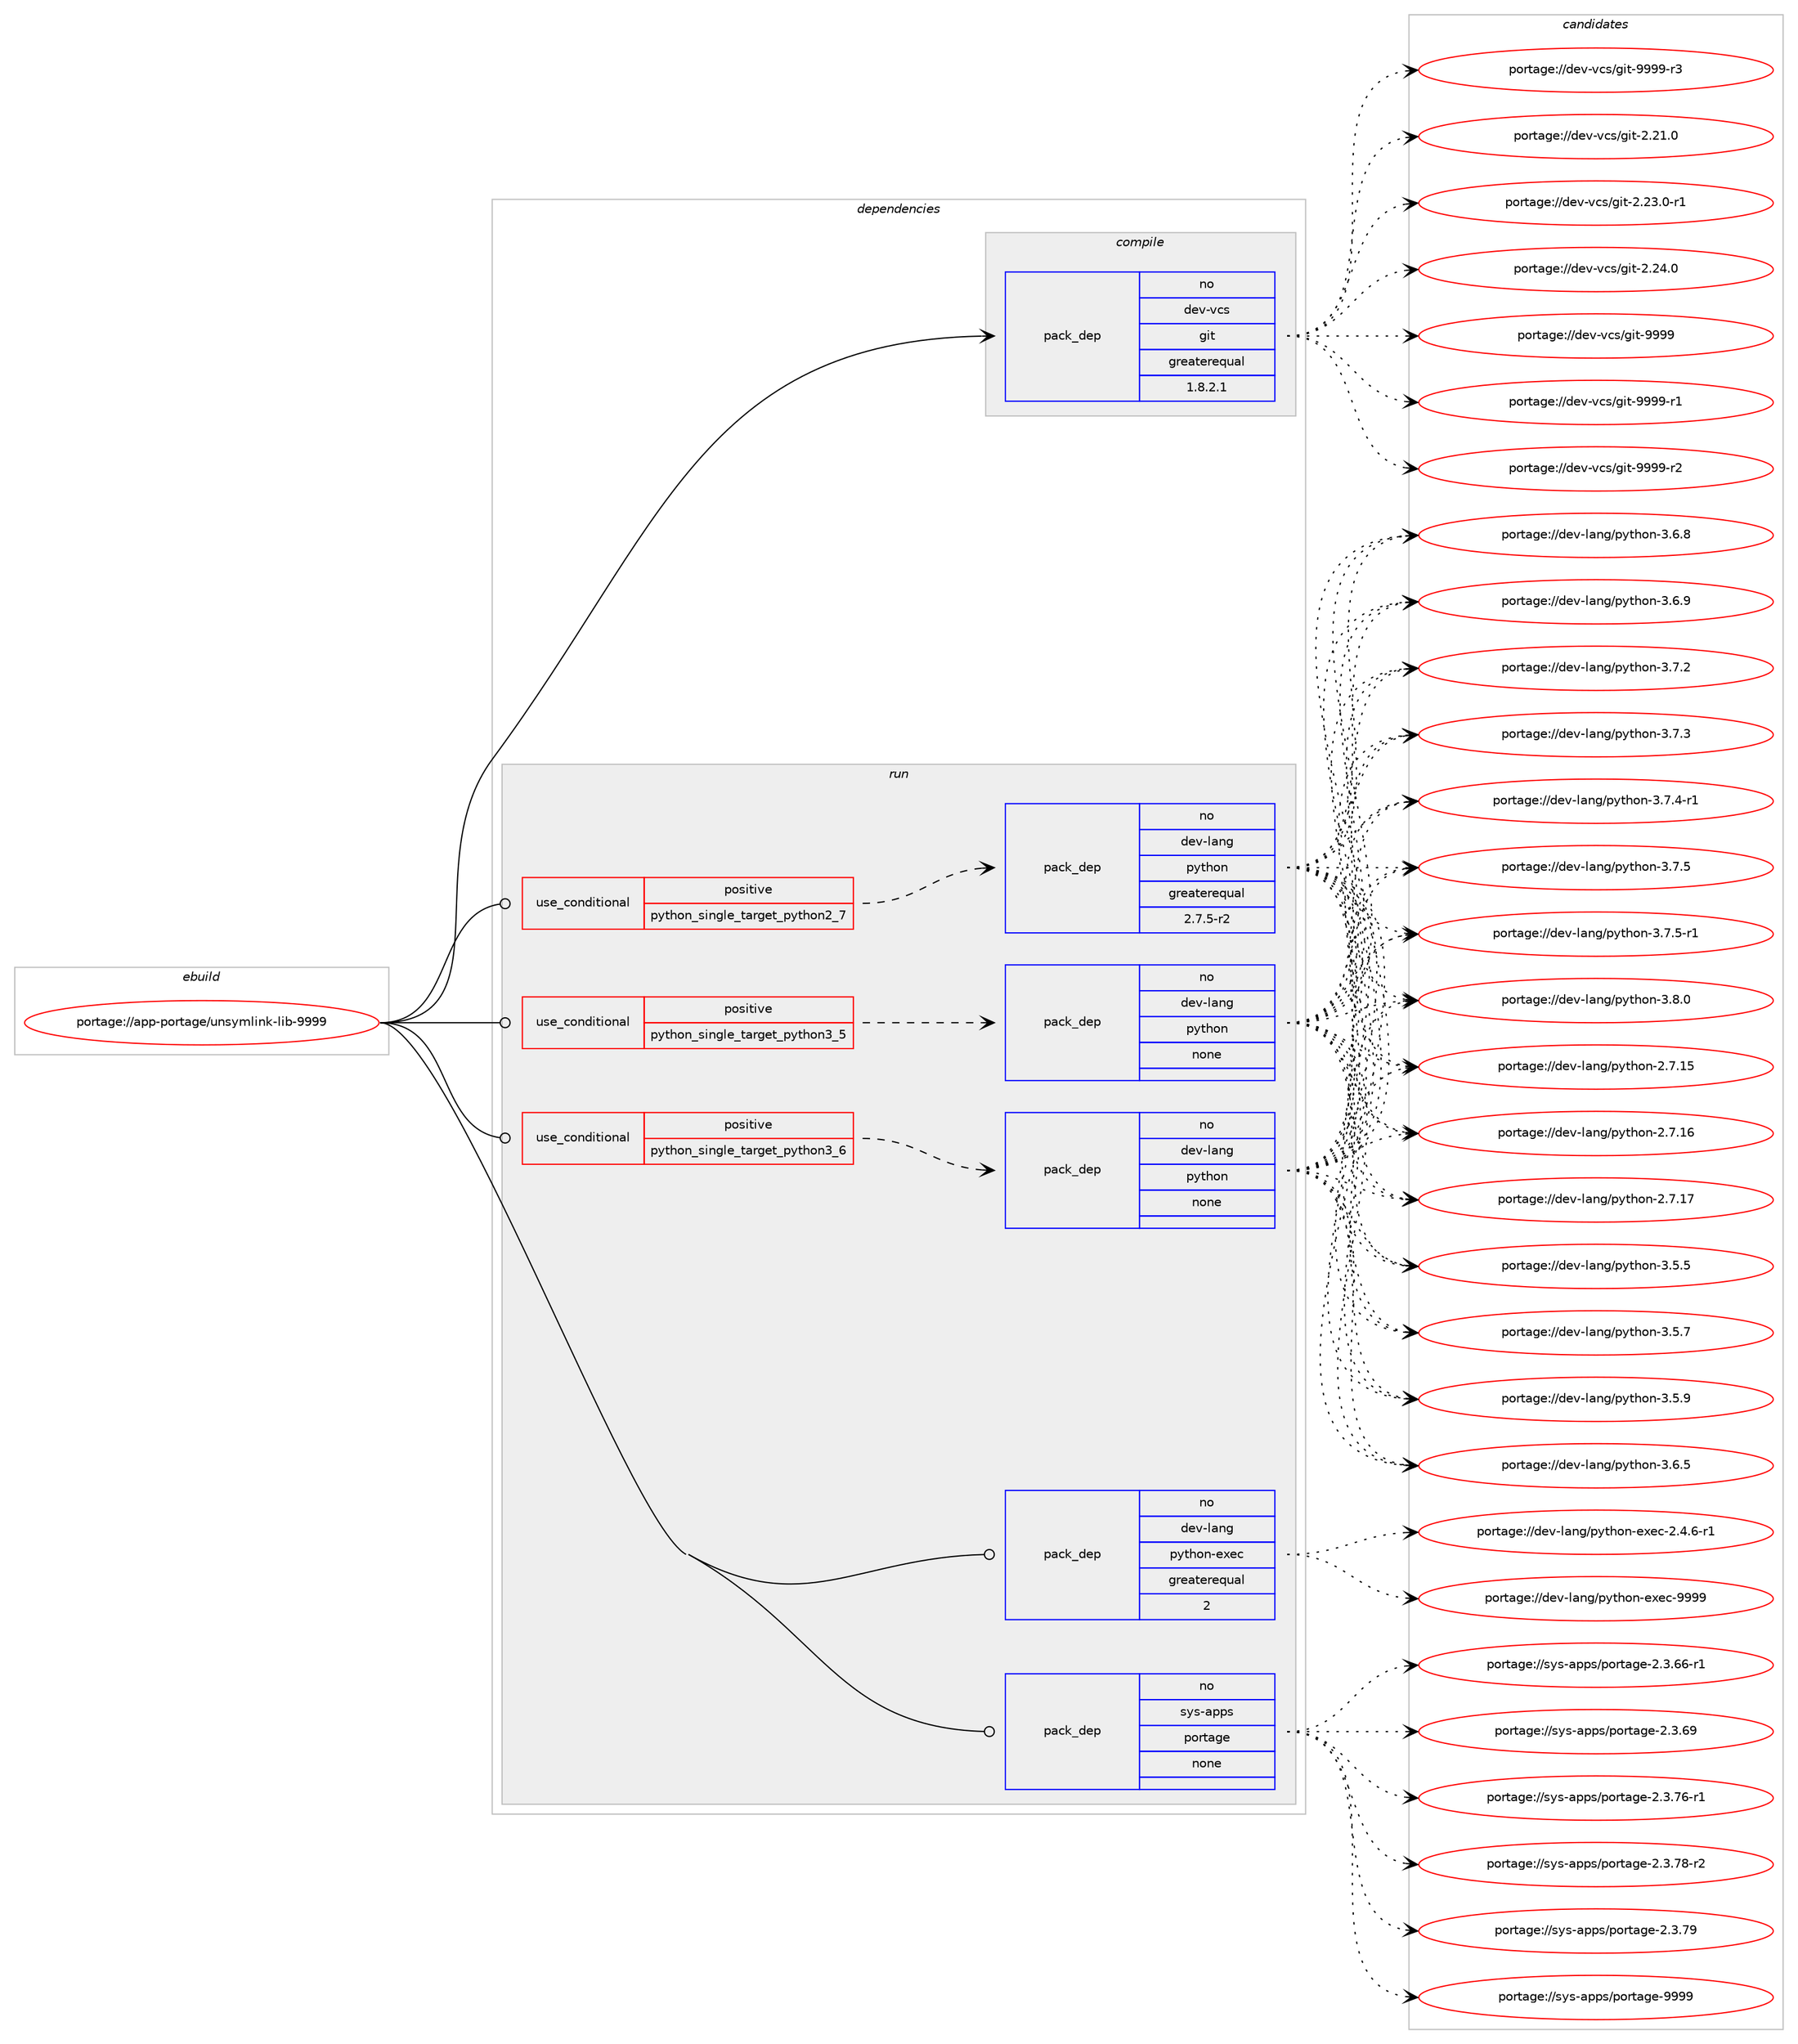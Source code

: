 digraph prolog {

# *************
# Graph options
# *************

newrank=true;
concentrate=true;
compound=true;
graph [rankdir=LR,fontname=Helvetica,fontsize=10,ranksep=1.5];#, ranksep=2.5, nodesep=0.2];
edge  [arrowhead=vee];
node  [fontname=Helvetica,fontsize=10];

# **********
# The ebuild
# **********

subgraph cluster_leftcol {
color=gray;
rank=same;
label=<<i>ebuild</i>>;
id [label="portage://app-portage/unsymlink-lib-9999", color=red, width=4, href="../app-portage/unsymlink-lib-9999.svg"];
}

# ****************
# The dependencies
# ****************

subgraph cluster_midcol {
color=gray;
label=<<i>dependencies</i>>;
subgraph cluster_compile {
fillcolor="#eeeeee";
style=filled;
label=<<i>compile</i>>;
subgraph pack31238 {
dependency42413 [label=<<TABLE BORDER="0" CELLBORDER="1" CELLSPACING="0" CELLPADDING="4" WIDTH="220"><TR><TD ROWSPAN="6" CELLPADDING="30">pack_dep</TD></TR><TR><TD WIDTH="110">no</TD></TR><TR><TD>dev-vcs</TD></TR><TR><TD>git</TD></TR><TR><TD>greaterequal</TD></TR><TR><TD>1.8.2.1</TD></TR></TABLE>>, shape=none, color=blue];
}
id:e -> dependency42413:w [weight=20,style="solid",arrowhead="vee"];
}
subgraph cluster_compileandrun {
fillcolor="#eeeeee";
style=filled;
label=<<i>compile and run</i>>;
}
subgraph cluster_run {
fillcolor="#eeeeee";
style=filled;
label=<<i>run</i>>;
subgraph cond10469 {
dependency42414 [label=<<TABLE BORDER="0" CELLBORDER="1" CELLSPACING="0" CELLPADDING="4"><TR><TD ROWSPAN="3" CELLPADDING="10">use_conditional</TD></TR><TR><TD>positive</TD></TR><TR><TD>python_single_target_python2_7</TD></TR></TABLE>>, shape=none, color=red];
subgraph pack31239 {
dependency42415 [label=<<TABLE BORDER="0" CELLBORDER="1" CELLSPACING="0" CELLPADDING="4" WIDTH="220"><TR><TD ROWSPAN="6" CELLPADDING="30">pack_dep</TD></TR><TR><TD WIDTH="110">no</TD></TR><TR><TD>dev-lang</TD></TR><TR><TD>python</TD></TR><TR><TD>greaterequal</TD></TR><TR><TD>2.7.5-r2</TD></TR></TABLE>>, shape=none, color=blue];
}
dependency42414:e -> dependency42415:w [weight=20,style="dashed",arrowhead="vee"];
}
id:e -> dependency42414:w [weight=20,style="solid",arrowhead="odot"];
subgraph cond10470 {
dependency42416 [label=<<TABLE BORDER="0" CELLBORDER="1" CELLSPACING="0" CELLPADDING="4"><TR><TD ROWSPAN="3" CELLPADDING="10">use_conditional</TD></TR><TR><TD>positive</TD></TR><TR><TD>python_single_target_python3_5</TD></TR></TABLE>>, shape=none, color=red];
subgraph pack31240 {
dependency42417 [label=<<TABLE BORDER="0" CELLBORDER="1" CELLSPACING="0" CELLPADDING="4" WIDTH="220"><TR><TD ROWSPAN="6" CELLPADDING="30">pack_dep</TD></TR><TR><TD WIDTH="110">no</TD></TR><TR><TD>dev-lang</TD></TR><TR><TD>python</TD></TR><TR><TD>none</TD></TR><TR><TD></TD></TR></TABLE>>, shape=none, color=blue];
}
dependency42416:e -> dependency42417:w [weight=20,style="dashed",arrowhead="vee"];
}
id:e -> dependency42416:w [weight=20,style="solid",arrowhead="odot"];
subgraph cond10471 {
dependency42418 [label=<<TABLE BORDER="0" CELLBORDER="1" CELLSPACING="0" CELLPADDING="4"><TR><TD ROWSPAN="3" CELLPADDING="10">use_conditional</TD></TR><TR><TD>positive</TD></TR><TR><TD>python_single_target_python3_6</TD></TR></TABLE>>, shape=none, color=red];
subgraph pack31241 {
dependency42419 [label=<<TABLE BORDER="0" CELLBORDER="1" CELLSPACING="0" CELLPADDING="4" WIDTH="220"><TR><TD ROWSPAN="6" CELLPADDING="30">pack_dep</TD></TR><TR><TD WIDTH="110">no</TD></TR><TR><TD>dev-lang</TD></TR><TR><TD>python</TD></TR><TR><TD>none</TD></TR><TR><TD></TD></TR></TABLE>>, shape=none, color=blue];
}
dependency42418:e -> dependency42419:w [weight=20,style="dashed",arrowhead="vee"];
}
id:e -> dependency42418:w [weight=20,style="solid",arrowhead="odot"];
subgraph pack31242 {
dependency42420 [label=<<TABLE BORDER="0" CELLBORDER="1" CELLSPACING="0" CELLPADDING="4" WIDTH="220"><TR><TD ROWSPAN="6" CELLPADDING="30">pack_dep</TD></TR><TR><TD WIDTH="110">no</TD></TR><TR><TD>dev-lang</TD></TR><TR><TD>python-exec</TD></TR><TR><TD>greaterequal</TD></TR><TR><TD>2</TD></TR></TABLE>>, shape=none, color=blue];
}
id:e -> dependency42420:w [weight=20,style="solid",arrowhead="odot"];
subgraph pack31243 {
dependency42421 [label=<<TABLE BORDER="0" CELLBORDER="1" CELLSPACING="0" CELLPADDING="4" WIDTH="220"><TR><TD ROWSPAN="6" CELLPADDING="30">pack_dep</TD></TR><TR><TD WIDTH="110">no</TD></TR><TR><TD>sys-apps</TD></TR><TR><TD>portage</TD></TR><TR><TD>none</TD></TR><TR><TD></TD></TR></TABLE>>, shape=none, color=blue];
}
id:e -> dependency42421:w [weight=20,style="solid",arrowhead="odot"];
}
}

# **************
# The candidates
# **************

subgraph cluster_choices {
rank=same;
color=gray;
label=<<i>candidates</i>>;

subgraph choice31238 {
color=black;
nodesep=1;
choiceportage10010111845118991154710310511645504650494648 [label="portage://dev-vcs/git-2.21.0", color=red, width=4,href="../dev-vcs/git-2.21.0.svg"];
choiceportage100101118451189911547103105116455046505146484511449 [label="portage://dev-vcs/git-2.23.0-r1", color=red, width=4,href="../dev-vcs/git-2.23.0-r1.svg"];
choiceportage10010111845118991154710310511645504650524648 [label="portage://dev-vcs/git-2.24.0", color=red, width=4,href="../dev-vcs/git-2.24.0.svg"];
choiceportage1001011184511899115471031051164557575757 [label="portage://dev-vcs/git-9999", color=red, width=4,href="../dev-vcs/git-9999.svg"];
choiceportage10010111845118991154710310511645575757574511449 [label="portage://dev-vcs/git-9999-r1", color=red, width=4,href="../dev-vcs/git-9999-r1.svg"];
choiceportage10010111845118991154710310511645575757574511450 [label="portage://dev-vcs/git-9999-r2", color=red, width=4,href="../dev-vcs/git-9999-r2.svg"];
choiceportage10010111845118991154710310511645575757574511451 [label="portage://dev-vcs/git-9999-r3", color=red, width=4,href="../dev-vcs/git-9999-r3.svg"];
dependency42413:e -> choiceportage10010111845118991154710310511645504650494648:w [style=dotted,weight="100"];
dependency42413:e -> choiceportage100101118451189911547103105116455046505146484511449:w [style=dotted,weight="100"];
dependency42413:e -> choiceportage10010111845118991154710310511645504650524648:w [style=dotted,weight="100"];
dependency42413:e -> choiceportage1001011184511899115471031051164557575757:w [style=dotted,weight="100"];
dependency42413:e -> choiceportage10010111845118991154710310511645575757574511449:w [style=dotted,weight="100"];
dependency42413:e -> choiceportage10010111845118991154710310511645575757574511450:w [style=dotted,weight="100"];
dependency42413:e -> choiceportage10010111845118991154710310511645575757574511451:w [style=dotted,weight="100"];
}
subgraph choice31239 {
color=black;
nodesep=1;
choiceportage10010111845108971101034711212111610411111045504655464953 [label="portage://dev-lang/python-2.7.15", color=red, width=4,href="../dev-lang/python-2.7.15.svg"];
choiceportage10010111845108971101034711212111610411111045504655464954 [label="portage://dev-lang/python-2.7.16", color=red, width=4,href="../dev-lang/python-2.7.16.svg"];
choiceportage10010111845108971101034711212111610411111045504655464955 [label="portage://dev-lang/python-2.7.17", color=red, width=4,href="../dev-lang/python-2.7.17.svg"];
choiceportage100101118451089711010347112121116104111110455146534653 [label="portage://dev-lang/python-3.5.5", color=red, width=4,href="../dev-lang/python-3.5.5.svg"];
choiceportage100101118451089711010347112121116104111110455146534655 [label="portage://dev-lang/python-3.5.7", color=red, width=4,href="../dev-lang/python-3.5.7.svg"];
choiceportage100101118451089711010347112121116104111110455146534657 [label="portage://dev-lang/python-3.5.9", color=red, width=4,href="../dev-lang/python-3.5.9.svg"];
choiceportage100101118451089711010347112121116104111110455146544653 [label="portage://dev-lang/python-3.6.5", color=red, width=4,href="../dev-lang/python-3.6.5.svg"];
choiceportage100101118451089711010347112121116104111110455146544656 [label="portage://dev-lang/python-3.6.8", color=red, width=4,href="../dev-lang/python-3.6.8.svg"];
choiceportage100101118451089711010347112121116104111110455146544657 [label="portage://dev-lang/python-3.6.9", color=red, width=4,href="../dev-lang/python-3.6.9.svg"];
choiceportage100101118451089711010347112121116104111110455146554650 [label="portage://dev-lang/python-3.7.2", color=red, width=4,href="../dev-lang/python-3.7.2.svg"];
choiceportage100101118451089711010347112121116104111110455146554651 [label="portage://dev-lang/python-3.7.3", color=red, width=4,href="../dev-lang/python-3.7.3.svg"];
choiceportage1001011184510897110103471121211161041111104551465546524511449 [label="portage://dev-lang/python-3.7.4-r1", color=red, width=4,href="../dev-lang/python-3.7.4-r1.svg"];
choiceportage100101118451089711010347112121116104111110455146554653 [label="portage://dev-lang/python-3.7.5", color=red, width=4,href="../dev-lang/python-3.7.5.svg"];
choiceportage1001011184510897110103471121211161041111104551465546534511449 [label="portage://dev-lang/python-3.7.5-r1", color=red, width=4,href="../dev-lang/python-3.7.5-r1.svg"];
choiceportage100101118451089711010347112121116104111110455146564648 [label="portage://dev-lang/python-3.8.0", color=red, width=4,href="../dev-lang/python-3.8.0.svg"];
dependency42415:e -> choiceportage10010111845108971101034711212111610411111045504655464953:w [style=dotted,weight="100"];
dependency42415:e -> choiceportage10010111845108971101034711212111610411111045504655464954:w [style=dotted,weight="100"];
dependency42415:e -> choiceportage10010111845108971101034711212111610411111045504655464955:w [style=dotted,weight="100"];
dependency42415:e -> choiceportage100101118451089711010347112121116104111110455146534653:w [style=dotted,weight="100"];
dependency42415:e -> choiceportage100101118451089711010347112121116104111110455146534655:w [style=dotted,weight="100"];
dependency42415:e -> choiceportage100101118451089711010347112121116104111110455146534657:w [style=dotted,weight="100"];
dependency42415:e -> choiceportage100101118451089711010347112121116104111110455146544653:w [style=dotted,weight="100"];
dependency42415:e -> choiceportage100101118451089711010347112121116104111110455146544656:w [style=dotted,weight="100"];
dependency42415:e -> choiceportage100101118451089711010347112121116104111110455146544657:w [style=dotted,weight="100"];
dependency42415:e -> choiceportage100101118451089711010347112121116104111110455146554650:w [style=dotted,weight="100"];
dependency42415:e -> choiceportage100101118451089711010347112121116104111110455146554651:w [style=dotted,weight="100"];
dependency42415:e -> choiceportage1001011184510897110103471121211161041111104551465546524511449:w [style=dotted,weight="100"];
dependency42415:e -> choiceportage100101118451089711010347112121116104111110455146554653:w [style=dotted,weight="100"];
dependency42415:e -> choiceportage1001011184510897110103471121211161041111104551465546534511449:w [style=dotted,weight="100"];
dependency42415:e -> choiceportage100101118451089711010347112121116104111110455146564648:w [style=dotted,weight="100"];
}
subgraph choice31240 {
color=black;
nodesep=1;
choiceportage10010111845108971101034711212111610411111045504655464953 [label="portage://dev-lang/python-2.7.15", color=red, width=4,href="../dev-lang/python-2.7.15.svg"];
choiceportage10010111845108971101034711212111610411111045504655464954 [label="portage://dev-lang/python-2.7.16", color=red, width=4,href="../dev-lang/python-2.7.16.svg"];
choiceportage10010111845108971101034711212111610411111045504655464955 [label="portage://dev-lang/python-2.7.17", color=red, width=4,href="../dev-lang/python-2.7.17.svg"];
choiceportage100101118451089711010347112121116104111110455146534653 [label="portage://dev-lang/python-3.5.5", color=red, width=4,href="../dev-lang/python-3.5.5.svg"];
choiceportage100101118451089711010347112121116104111110455146534655 [label="portage://dev-lang/python-3.5.7", color=red, width=4,href="../dev-lang/python-3.5.7.svg"];
choiceportage100101118451089711010347112121116104111110455146534657 [label="portage://dev-lang/python-3.5.9", color=red, width=4,href="../dev-lang/python-3.5.9.svg"];
choiceportage100101118451089711010347112121116104111110455146544653 [label="portage://dev-lang/python-3.6.5", color=red, width=4,href="../dev-lang/python-3.6.5.svg"];
choiceportage100101118451089711010347112121116104111110455146544656 [label="portage://dev-lang/python-3.6.8", color=red, width=4,href="../dev-lang/python-3.6.8.svg"];
choiceportage100101118451089711010347112121116104111110455146544657 [label="portage://dev-lang/python-3.6.9", color=red, width=4,href="../dev-lang/python-3.6.9.svg"];
choiceportage100101118451089711010347112121116104111110455146554650 [label="portage://dev-lang/python-3.7.2", color=red, width=4,href="../dev-lang/python-3.7.2.svg"];
choiceportage100101118451089711010347112121116104111110455146554651 [label="portage://dev-lang/python-3.7.3", color=red, width=4,href="../dev-lang/python-3.7.3.svg"];
choiceportage1001011184510897110103471121211161041111104551465546524511449 [label="portage://dev-lang/python-3.7.4-r1", color=red, width=4,href="../dev-lang/python-3.7.4-r1.svg"];
choiceportage100101118451089711010347112121116104111110455146554653 [label="portage://dev-lang/python-3.7.5", color=red, width=4,href="../dev-lang/python-3.7.5.svg"];
choiceportage1001011184510897110103471121211161041111104551465546534511449 [label="portage://dev-lang/python-3.7.5-r1", color=red, width=4,href="../dev-lang/python-3.7.5-r1.svg"];
choiceportage100101118451089711010347112121116104111110455146564648 [label="portage://dev-lang/python-3.8.0", color=red, width=4,href="../dev-lang/python-3.8.0.svg"];
dependency42417:e -> choiceportage10010111845108971101034711212111610411111045504655464953:w [style=dotted,weight="100"];
dependency42417:e -> choiceportage10010111845108971101034711212111610411111045504655464954:w [style=dotted,weight="100"];
dependency42417:e -> choiceportage10010111845108971101034711212111610411111045504655464955:w [style=dotted,weight="100"];
dependency42417:e -> choiceportage100101118451089711010347112121116104111110455146534653:w [style=dotted,weight="100"];
dependency42417:e -> choiceportage100101118451089711010347112121116104111110455146534655:w [style=dotted,weight="100"];
dependency42417:e -> choiceportage100101118451089711010347112121116104111110455146534657:w [style=dotted,weight="100"];
dependency42417:e -> choiceportage100101118451089711010347112121116104111110455146544653:w [style=dotted,weight="100"];
dependency42417:e -> choiceportage100101118451089711010347112121116104111110455146544656:w [style=dotted,weight="100"];
dependency42417:e -> choiceportage100101118451089711010347112121116104111110455146544657:w [style=dotted,weight="100"];
dependency42417:e -> choiceportage100101118451089711010347112121116104111110455146554650:w [style=dotted,weight="100"];
dependency42417:e -> choiceportage100101118451089711010347112121116104111110455146554651:w [style=dotted,weight="100"];
dependency42417:e -> choiceportage1001011184510897110103471121211161041111104551465546524511449:w [style=dotted,weight="100"];
dependency42417:e -> choiceportage100101118451089711010347112121116104111110455146554653:w [style=dotted,weight="100"];
dependency42417:e -> choiceportage1001011184510897110103471121211161041111104551465546534511449:w [style=dotted,weight="100"];
dependency42417:e -> choiceportage100101118451089711010347112121116104111110455146564648:w [style=dotted,weight="100"];
}
subgraph choice31241 {
color=black;
nodesep=1;
choiceportage10010111845108971101034711212111610411111045504655464953 [label="portage://dev-lang/python-2.7.15", color=red, width=4,href="../dev-lang/python-2.7.15.svg"];
choiceportage10010111845108971101034711212111610411111045504655464954 [label="portage://dev-lang/python-2.7.16", color=red, width=4,href="../dev-lang/python-2.7.16.svg"];
choiceportage10010111845108971101034711212111610411111045504655464955 [label="portage://dev-lang/python-2.7.17", color=red, width=4,href="../dev-lang/python-2.7.17.svg"];
choiceportage100101118451089711010347112121116104111110455146534653 [label="portage://dev-lang/python-3.5.5", color=red, width=4,href="../dev-lang/python-3.5.5.svg"];
choiceportage100101118451089711010347112121116104111110455146534655 [label="portage://dev-lang/python-3.5.7", color=red, width=4,href="../dev-lang/python-3.5.7.svg"];
choiceportage100101118451089711010347112121116104111110455146534657 [label="portage://dev-lang/python-3.5.9", color=red, width=4,href="../dev-lang/python-3.5.9.svg"];
choiceportage100101118451089711010347112121116104111110455146544653 [label="portage://dev-lang/python-3.6.5", color=red, width=4,href="../dev-lang/python-3.6.5.svg"];
choiceportage100101118451089711010347112121116104111110455146544656 [label="portage://dev-lang/python-3.6.8", color=red, width=4,href="../dev-lang/python-3.6.8.svg"];
choiceportage100101118451089711010347112121116104111110455146544657 [label="portage://dev-lang/python-3.6.9", color=red, width=4,href="../dev-lang/python-3.6.9.svg"];
choiceportage100101118451089711010347112121116104111110455146554650 [label="portage://dev-lang/python-3.7.2", color=red, width=4,href="../dev-lang/python-3.7.2.svg"];
choiceportage100101118451089711010347112121116104111110455146554651 [label="portage://dev-lang/python-3.7.3", color=red, width=4,href="../dev-lang/python-3.7.3.svg"];
choiceportage1001011184510897110103471121211161041111104551465546524511449 [label="portage://dev-lang/python-3.7.4-r1", color=red, width=4,href="../dev-lang/python-3.7.4-r1.svg"];
choiceportage100101118451089711010347112121116104111110455146554653 [label="portage://dev-lang/python-3.7.5", color=red, width=4,href="../dev-lang/python-3.7.5.svg"];
choiceportage1001011184510897110103471121211161041111104551465546534511449 [label="portage://dev-lang/python-3.7.5-r1", color=red, width=4,href="../dev-lang/python-3.7.5-r1.svg"];
choiceportage100101118451089711010347112121116104111110455146564648 [label="portage://dev-lang/python-3.8.0", color=red, width=4,href="../dev-lang/python-3.8.0.svg"];
dependency42419:e -> choiceportage10010111845108971101034711212111610411111045504655464953:w [style=dotted,weight="100"];
dependency42419:e -> choiceportage10010111845108971101034711212111610411111045504655464954:w [style=dotted,weight="100"];
dependency42419:e -> choiceportage10010111845108971101034711212111610411111045504655464955:w [style=dotted,weight="100"];
dependency42419:e -> choiceportage100101118451089711010347112121116104111110455146534653:w [style=dotted,weight="100"];
dependency42419:e -> choiceportage100101118451089711010347112121116104111110455146534655:w [style=dotted,weight="100"];
dependency42419:e -> choiceportage100101118451089711010347112121116104111110455146534657:w [style=dotted,weight="100"];
dependency42419:e -> choiceportage100101118451089711010347112121116104111110455146544653:w [style=dotted,weight="100"];
dependency42419:e -> choiceportage100101118451089711010347112121116104111110455146544656:w [style=dotted,weight="100"];
dependency42419:e -> choiceportage100101118451089711010347112121116104111110455146544657:w [style=dotted,weight="100"];
dependency42419:e -> choiceportage100101118451089711010347112121116104111110455146554650:w [style=dotted,weight="100"];
dependency42419:e -> choiceportage100101118451089711010347112121116104111110455146554651:w [style=dotted,weight="100"];
dependency42419:e -> choiceportage1001011184510897110103471121211161041111104551465546524511449:w [style=dotted,weight="100"];
dependency42419:e -> choiceportage100101118451089711010347112121116104111110455146554653:w [style=dotted,weight="100"];
dependency42419:e -> choiceportage1001011184510897110103471121211161041111104551465546534511449:w [style=dotted,weight="100"];
dependency42419:e -> choiceportage100101118451089711010347112121116104111110455146564648:w [style=dotted,weight="100"];
}
subgraph choice31242 {
color=black;
nodesep=1;
choiceportage10010111845108971101034711212111610411111045101120101994550465246544511449 [label="portage://dev-lang/python-exec-2.4.6-r1", color=red, width=4,href="../dev-lang/python-exec-2.4.6-r1.svg"];
choiceportage10010111845108971101034711212111610411111045101120101994557575757 [label="portage://dev-lang/python-exec-9999", color=red, width=4,href="../dev-lang/python-exec-9999.svg"];
dependency42420:e -> choiceportage10010111845108971101034711212111610411111045101120101994550465246544511449:w [style=dotted,weight="100"];
dependency42420:e -> choiceportage10010111845108971101034711212111610411111045101120101994557575757:w [style=dotted,weight="100"];
}
subgraph choice31243 {
color=black;
nodesep=1;
choiceportage11512111545971121121154711211111411697103101455046514654544511449 [label="portage://sys-apps/portage-2.3.66-r1", color=red, width=4,href="../sys-apps/portage-2.3.66-r1.svg"];
choiceportage1151211154597112112115471121111141169710310145504651465457 [label="portage://sys-apps/portage-2.3.69", color=red, width=4,href="../sys-apps/portage-2.3.69.svg"];
choiceportage11512111545971121121154711211111411697103101455046514655544511449 [label="portage://sys-apps/portage-2.3.76-r1", color=red, width=4,href="../sys-apps/portage-2.3.76-r1.svg"];
choiceportage11512111545971121121154711211111411697103101455046514655564511450 [label="portage://sys-apps/portage-2.3.78-r2", color=red, width=4,href="../sys-apps/portage-2.3.78-r2.svg"];
choiceportage1151211154597112112115471121111141169710310145504651465557 [label="portage://sys-apps/portage-2.3.79", color=red, width=4,href="../sys-apps/portage-2.3.79.svg"];
choiceportage115121115459711211211547112111114116971031014557575757 [label="portage://sys-apps/portage-9999", color=red, width=4,href="../sys-apps/portage-9999.svg"];
dependency42421:e -> choiceportage11512111545971121121154711211111411697103101455046514654544511449:w [style=dotted,weight="100"];
dependency42421:e -> choiceportage1151211154597112112115471121111141169710310145504651465457:w [style=dotted,weight="100"];
dependency42421:e -> choiceportage11512111545971121121154711211111411697103101455046514655544511449:w [style=dotted,weight="100"];
dependency42421:e -> choiceportage11512111545971121121154711211111411697103101455046514655564511450:w [style=dotted,weight="100"];
dependency42421:e -> choiceportage1151211154597112112115471121111141169710310145504651465557:w [style=dotted,weight="100"];
dependency42421:e -> choiceportage115121115459711211211547112111114116971031014557575757:w [style=dotted,weight="100"];
}
}

}
